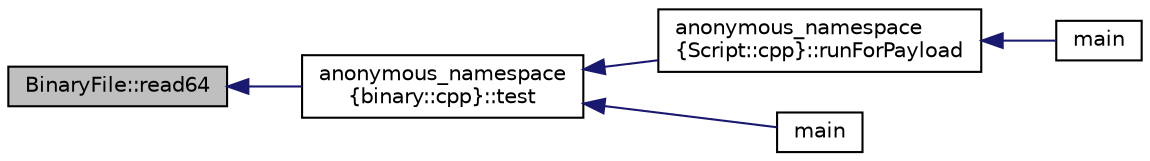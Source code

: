 digraph "BinaryFile::read64"
{
 // INTERACTIVE_SVG=YES
  edge [fontname="Helvetica",fontsize="10",labelfontname="Helvetica",labelfontsize="10"];
  node [fontname="Helvetica",fontsize="10",shape=record];
  rankdir="LR";
  Node1 [label="BinaryFile::read64",height=0.2,width=0.4,color="black", fillcolor="grey75", style="filled" fontcolor="black"];
  Node1 -> Node2 [dir="back",color="midnightblue",fontsize="10",style="solid",fontname="Helvetica"];
  Node2 [label="anonymous_namespace\l\{binary::cpp\}::test",height=0.2,width=0.4,color="black", fillcolor="white", style="filled",URL="$namespaceanonymous__namespace_02binary_8cpp_03.html#ae674d3b6a6efa7cefd0a3dec07c2867f"];
  Node2 -> Node3 [dir="back",color="midnightblue",fontsize="10",style="solid",fontname="Helvetica"];
  Node3 [label="anonymous_namespace\l\{Script::cpp\}::runForPayload",height=0.2,width=0.4,color="black", fillcolor="white", style="filled",URL="$namespaceanonymous__namespace_02_script_8cpp_03.html#a547161b03300d3d6f4872cdbee166187"];
  Node3 -> Node4 [dir="back",color="midnightblue",fontsize="10",style="solid",fontname="Helvetica"];
  Node4 [label="main",height=0.2,width=0.4,color="black", fillcolor="white", style="filled",URL="$test_2_script_8cpp.html#a0ddf1224851353fc92bfbff6f499fa97"];
  Node2 -> Node5 [dir="back",color="midnightblue",fontsize="10",style="solid",fontname="Helvetica"];
  Node5 [label="main",height=0.2,width=0.4,color="black", fillcolor="white", style="filled",URL="$test_2binary_8cpp.html#ae66f6b31b5ad750f1fe042a706a4e3d4"];
}
